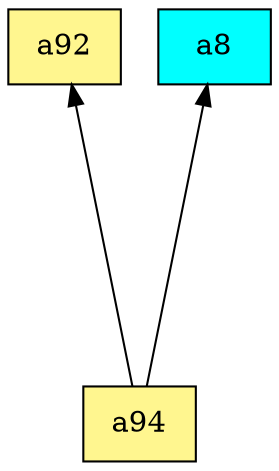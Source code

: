 digraph G {
rankdir=BT;ranksep="2.0";
"a92" [shape=record,fillcolor=khaki1,style=filled,label="{a92}"];
"a8" [shape=record,fillcolor=cyan,style=filled,label="{a8}"];
"a94" [shape=record,fillcolor=khaki1,style=filled,label="{a94}"];
"a94" -> "a92"
"a94" -> "a8"
}